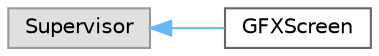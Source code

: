 digraph "Graphical Class Hierarchy"
{
 // LATEX_PDF_SIZE
  bgcolor="transparent";
  edge [fontname=Helvetica,fontsize=10,labelfontname=Helvetica,labelfontsize=10];
  node [fontname=Helvetica,fontsize=10,shape=box,height=0.2,width=0.4];
  rankdir="LR";
  Node0 [id="Node000000",label="Supervisor",height=0.2,width=0.4,color="grey60", fillcolor="#E0E0E0", style="filled",tooltip=" "];
  Node0 -> Node1 [id="edge40_Node000000_Node000001",dir="back",color="steelblue1",style="solid",tooltip=" "];
  Node1 [id="Node000001",label="GFXScreen",height=0.2,width=0.4,color="grey40", fillcolor="white", style="filled",URL="$class_g_f_x_screen.html",tooltip=" "];
}
